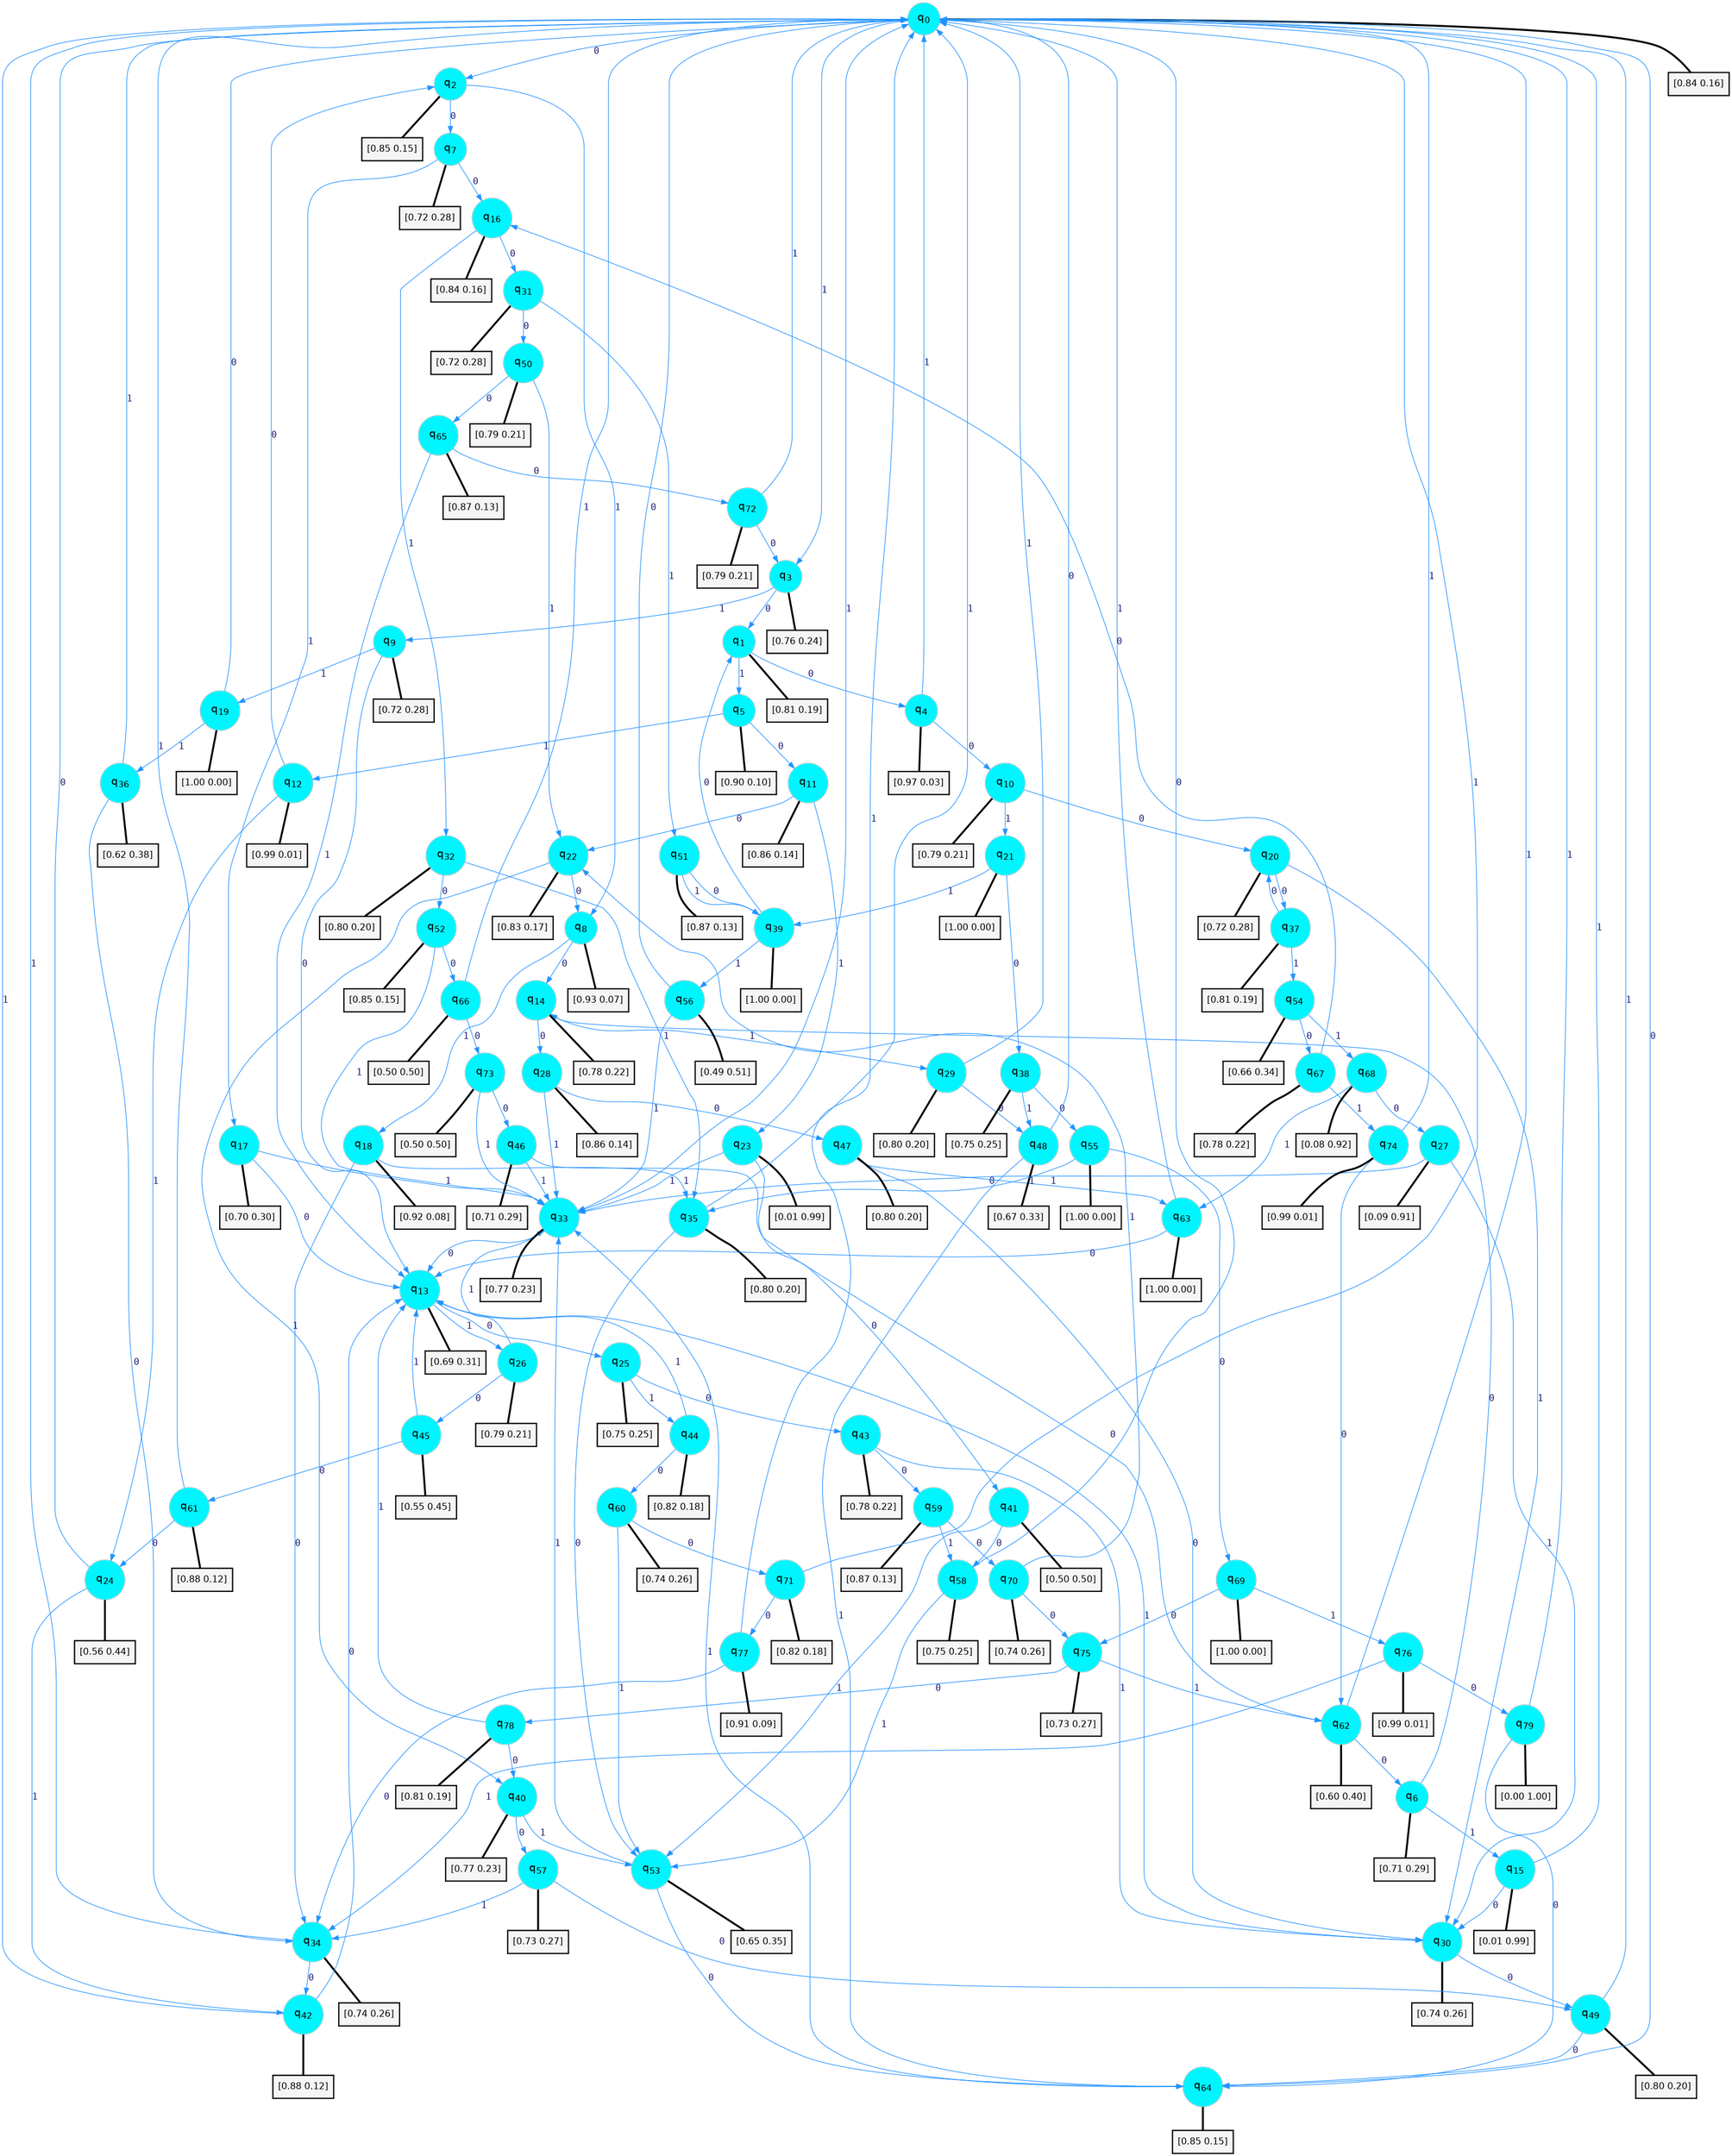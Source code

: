 digraph G {
graph [
bgcolor=transparent, dpi=300, rankdir=TD, size="40,25"];
node [
color=gray, fillcolor=turquoise1, fontcolor=black, fontname=Helvetica, fontsize=16, fontweight=bold, shape=circle, style=filled];
edge [
arrowsize=1, color=dodgerblue1, fontcolor=midnightblue, fontname=courier, fontweight=bold, penwidth=1, style=solid, weight=20];
0[label=<q<SUB>0</SUB>>];
1[label=<q<SUB>1</SUB>>];
2[label=<q<SUB>2</SUB>>];
3[label=<q<SUB>3</SUB>>];
4[label=<q<SUB>4</SUB>>];
5[label=<q<SUB>5</SUB>>];
6[label=<q<SUB>6</SUB>>];
7[label=<q<SUB>7</SUB>>];
8[label=<q<SUB>8</SUB>>];
9[label=<q<SUB>9</SUB>>];
10[label=<q<SUB>10</SUB>>];
11[label=<q<SUB>11</SUB>>];
12[label=<q<SUB>12</SUB>>];
13[label=<q<SUB>13</SUB>>];
14[label=<q<SUB>14</SUB>>];
15[label=<q<SUB>15</SUB>>];
16[label=<q<SUB>16</SUB>>];
17[label=<q<SUB>17</SUB>>];
18[label=<q<SUB>18</SUB>>];
19[label=<q<SUB>19</SUB>>];
20[label=<q<SUB>20</SUB>>];
21[label=<q<SUB>21</SUB>>];
22[label=<q<SUB>22</SUB>>];
23[label=<q<SUB>23</SUB>>];
24[label=<q<SUB>24</SUB>>];
25[label=<q<SUB>25</SUB>>];
26[label=<q<SUB>26</SUB>>];
27[label=<q<SUB>27</SUB>>];
28[label=<q<SUB>28</SUB>>];
29[label=<q<SUB>29</SUB>>];
30[label=<q<SUB>30</SUB>>];
31[label=<q<SUB>31</SUB>>];
32[label=<q<SUB>32</SUB>>];
33[label=<q<SUB>33</SUB>>];
34[label=<q<SUB>34</SUB>>];
35[label=<q<SUB>35</SUB>>];
36[label=<q<SUB>36</SUB>>];
37[label=<q<SUB>37</SUB>>];
38[label=<q<SUB>38</SUB>>];
39[label=<q<SUB>39</SUB>>];
40[label=<q<SUB>40</SUB>>];
41[label=<q<SUB>41</SUB>>];
42[label=<q<SUB>42</SUB>>];
43[label=<q<SUB>43</SUB>>];
44[label=<q<SUB>44</SUB>>];
45[label=<q<SUB>45</SUB>>];
46[label=<q<SUB>46</SUB>>];
47[label=<q<SUB>47</SUB>>];
48[label=<q<SUB>48</SUB>>];
49[label=<q<SUB>49</SUB>>];
50[label=<q<SUB>50</SUB>>];
51[label=<q<SUB>51</SUB>>];
52[label=<q<SUB>52</SUB>>];
53[label=<q<SUB>53</SUB>>];
54[label=<q<SUB>54</SUB>>];
55[label=<q<SUB>55</SUB>>];
56[label=<q<SUB>56</SUB>>];
57[label=<q<SUB>57</SUB>>];
58[label=<q<SUB>58</SUB>>];
59[label=<q<SUB>59</SUB>>];
60[label=<q<SUB>60</SUB>>];
61[label=<q<SUB>61</SUB>>];
62[label=<q<SUB>62</SUB>>];
63[label=<q<SUB>63</SUB>>];
64[label=<q<SUB>64</SUB>>];
65[label=<q<SUB>65</SUB>>];
66[label=<q<SUB>66</SUB>>];
67[label=<q<SUB>67</SUB>>];
68[label=<q<SUB>68</SUB>>];
69[label=<q<SUB>69</SUB>>];
70[label=<q<SUB>70</SUB>>];
71[label=<q<SUB>71</SUB>>];
72[label=<q<SUB>72</SUB>>];
73[label=<q<SUB>73</SUB>>];
74[label=<q<SUB>74</SUB>>];
75[label=<q<SUB>75</SUB>>];
76[label=<q<SUB>76</SUB>>];
77[label=<q<SUB>77</SUB>>];
78[label=<q<SUB>78</SUB>>];
79[label=<q<SUB>79</SUB>>];
80[label="[0.84 0.16]", shape=box,fontcolor=black, fontname=Helvetica, fontsize=14, penwidth=2, fillcolor=whitesmoke,color=black];
81[label="[0.81 0.19]", shape=box,fontcolor=black, fontname=Helvetica, fontsize=14, penwidth=2, fillcolor=whitesmoke,color=black];
82[label="[0.85 0.15]", shape=box,fontcolor=black, fontname=Helvetica, fontsize=14, penwidth=2, fillcolor=whitesmoke,color=black];
83[label="[0.76 0.24]", shape=box,fontcolor=black, fontname=Helvetica, fontsize=14, penwidth=2, fillcolor=whitesmoke,color=black];
84[label="[0.97 0.03]", shape=box,fontcolor=black, fontname=Helvetica, fontsize=14, penwidth=2, fillcolor=whitesmoke,color=black];
85[label="[0.90 0.10]", shape=box,fontcolor=black, fontname=Helvetica, fontsize=14, penwidth=2, fillcolor=whitesmoke,color=black];
86[label="[0.71 0.29]", shape=box,fontcolor=black, fontname=Helvetica, fontsize=14, penwidth=2, fillcolor=whitesmoke,color=black];
87[label="[0.72 0.28]", shape=box,fontcolor=black, fontname=Helvetica, fontsize=14, penwidth=2, fillcolor=whitesmoke,color=black];
88[label="[0.93 0.07]", shape=box,fontcolor=black, fontname=Helvetica, fontsize=14, penwidth=2, fillcolor=whitesmoke,color=black];
89[label="[0.72 0.28]", shape=box,fontcolor=black, fontname=Helvetica, fontsize=14, penwidth=2, fillcolor=whitesmoke,color=black];
90[label="[0.79 0.21]", shape=box,fontcolor=black, fontname=Helvetica, fontsize=14, penwidth=2, fillcolor=whitesmoke,color=black];
91[label="[0.86 0.14]", shape=box,fontcolor=black, fontname=Helvetica, fontsize=14, penwidth=2, fillcolor=whitesmoke,color=black];
92[label="[0.99 0.01]", shape=box,fontcolor=black, fontname=Helvetica, fontsize=14, penwidth=2, fillcolor=whitesmoke,color=black];
93[label="[0.69 0.31]", shape=box,fontcolor=black, fontname=Helvetica, fontsize=14, penwidth=2, fillcolor=whitesmoke,color=black];
94[label="[0.78 0.22]", shape=box,fontcolor=black, fontname=Helvetica, fontsize=14, penwidth=2, fillcolor=whitesmoke,color=black];
95[label="[0.01 0.99]", shape=box,fontcolor=black, fontname=Helvetica, fontsize=14, penwidth=2, fillcolor=whitesmoke,color=black];
96[label="[0.84 0.16]", shape=box,fontcolor=black, fontname=Helvetica, fontsize=14, penwidth=2, fillcolor=whitesmoke,color=black];
97[label="[0.70 0.30]", shape=box,fontcolor=black, fontname=Helvetica, fontsize=14, penwidth=2, fillcolor=whitesmoke,color=black];
98[label="[0.92 0.08]", shape=box,fontcolor=black, fontname=Helvetica, fontsize=14, penwidth=2, fillcolor=whitesmoke,color=black];
99[label="[1.00 0.00]", shape=box,fontcolor=black, fontname=Helvetica, fontsize=14, penwidth=2, fillcolor=whitesmoke,color=black];
100[label="[0.72 0.28]", shape=box,fontcolor=black, fontname=Helvetica, fontsize=14, penwidth=2, fillcolor=whitesmoke,color=black];
101[label="[1.00 0.00]", shape=box,fontcolor=black, fontname=Helvetica, fontsize=14, penwidth=2, fillcolor=whitesmoke,color=black];
102[label="[0.83 0.17]", shape=box,fontcolor=black, fontname=Helvetica, fontsize=14, penwidth=2, fillcolor=whitesmoke,color=black];
103[label="[0.01 0.99]", shape=box,fontcolor=black, fontname=Helvetica, fontsize=14, penwidth=2, fillcolor=whitesmoke,color=black];
104[label="[0.56 0.44]", shape=box,fontcolor=black, fontname=Helvetica, fontsize=14, penwidth=2, fillcolor=whitesmoke,color=black];
105[label="[0.75 0.25]", shape=box,fontcolor=black, fontname=Helvetica, fontsize=14, penwidth=2, fillcolor=whitesmoke,color=black];
106[label="[0.79 0.21]", shape=box,fontcolor=black, fontname=Helvetica, fontsize=14, penwidth=2, fillcolor=whitesmoke,color=black];
107[label="[0.09 0.91]", shape=box,fontcolor=black, fontname=Helvetica, fontsize=14, penwidth=2, fillcolor=whitesmoke,color=black];
108[label="[0.86 0.14]", shape=box,fontcolor=black, fontname=Helvetica, fontsize=14, penwidth=2, fillcolor=whitesmoke,color=black];
109[label="[0.80 0.20]", shape=box,fontcolor=black, fontname=Helvetica, fontsize=14, penwidth=2, fillcolor=whitesmoke,color=black];
110[label="[0.74 0.26]", shape=box,fontcolor=black, fontname=Helvetica, fontsize=14, penwidth=2, fillcolor=whitesmoke,color=black];
111[label="[0.72 0.28]", shape=box,fontcolor=black, fontname=Helvetica, fontsize=14, penwidth=2, fillcolor=whitesmoke,color=black];
112[label="[0.80 0.20]", shape=box,fontcolor=black, fontname=Helvetica, fontsize=14, penwidth=2, fillcolor=whitesmoke,color=black];
113[label="[0.77 0.23]", shape=box,fontcolor=black, fontname=Helvetica, fontsize=14, penwidth=2, fillcolor=whitesmoke,color=black];
114[label="[0.74 0.26]", shape=box,fontcolor=black, fontname=Helvetica, fontsize=14, penwidth=2, fillcolor=whitesmoke,color=black];
115[label="[0.80 0.20]", shape=box,fontcolor=black, fontname=Helvetica, fontsize=14, penwidth=2, fillcolor=whitesmoke,color=black];
116[label="[0.62 0.38]", shape=box,fontcolor=black, fontname=Helvetica, fontsize=14, penwidth=2, fillcolor=whitesmoke,color=black];
117[label="[0.81 0.19]", shape=box,fontcolor=black, fontname=Helvetica, fontsize=14, penwidth=2, fillcolor=whitesmoke,color=black];
118[label="[0.75 0.25]", shape=box,fontcolor=black, fontname=Helvetica, fontsize=14, penwidth=2, fillcolor=whitesmoke,color=black];
119[label="[1.00 0.00]", shape=box,fontcolor=black, fontname=Helvetica, fontsize=14, penwidth=2, fillcolor=whitesmoke,color=black];
120[label="[0.77 0.23]", shape=box,fontcolor=black, fontname=Helvetica, fontsize=14, penwidth=2, fillcolor=whitesmoke,color=black];
121[label="[0.50 0.50]", shape=box,fontcolor=black, fontname=Helvetica, fontsize=14, penwidth=2, fillcolor=whitesmoke,color=black];
122[label="[0.88 0.12]", shape=box,fontcolor=black, fontname=Helvetica, fontsize=14, penwidth=2, fillcolor=whitesmoke,color=black];
123[label="[0.78 0.22]", shape=box,fontcolor=black, fontname=Helvetica, fontsize=14, penwidth=2, fillcolor=whitesmoke,color=black];
124[label="[0.82 0.18]", shape=box,fontcolor=black, fontname=Helvetica, fontsize=14, penwidth=2, fillcolor=whitesmoke,color=black];
125[label="[0.55 0.45]", shape=box,fontcolor=black, fontname=Helvetica, fontsize=14, penwidth=2, fillcolor=whitesmoke,color=black];
126[label="[0.71 0.29]", shape=box,fontcolor=black, fontname=Helvetica, fontsize=14, penwidth=2, fillcolor=whitesmoke,color=black];
127[label="[0.80 0.20]", shape=box,fontcolor=black, fontname=Helvetica, fontsize=14, penwidth=2, fillcolor=whitesmoke,color=black];
128[label="[0.67 0.33]", shape=box,fontcolor=black, fontname=Helvetica, fontsize=14, penwidth=2, fillcolor=whitesmoke,color=black];
129[label="[0.80 0.20]", shape=box,fontcolor=black, fontname=Helvetica, fontsize=14, penwidth=2, fillcolor=whitesmoke,color=black];
130[label="[0.79 0.21]", shape=box,fontcolor=black, fontname=Helvetica, fontsize=14, penwidth=2, fillcolor=whitesmoke,color=black];
131[label="[0.87 0.13]", shape=box,fontcolor=black, fontname=Helvetica, fontsize=14, penwidth=2, fillcolor=whitesmoke,color=black];
132[label="[0.85 0.15]", shape=box,fontcolor=black, fontname=Helvetica, fontsize=14, penwidth=2, fillcolor=whitesmoke,color=black];
133[label="[0.65 0.35]", shape=box,fontcolor=black, fontname=Helvetica, fontsize=14, penwidth=2, fillcolor=whitesmoke,color=black];
134[label="[0.66 0.34]", shape=box,fontcolor=black, fontname=Helvetica, fontsize=14, penwidth=2, fillcolor=whitesmoke,color=black];
135[label="[1.00 0.00]", shape=box,fontcolor=black, fontname=Helvetica, fontsize=14, penwidth=2, fillcolor=whitesmoke,color=black];
136[label="[0.49 0.51]", shape=box,fontcolor=black, fontname=Helvetica, fontsize=14, penwidth=2, fillcolor=whitesmoke,color=black];
137[label="[0.73 0.27]", shape=box,fontcolor=black, fontname=Helvetica, fontsize=14, penwidth=2, fillcolor=whitesmoke,color=black];
138[label="[0.75 0.25]", shape=box,fontcolor=black, fontname=Helvetica, fontsize=14, penwidth=2, fillcolor=whitesmoke,color=black];
139[label="[0.87 0.13]", shape=box,fontcolor=black, fontname=Helvetica, fontsize=14, penwidth=2, fillcolor=whitesmoke,color=black];
140[label="[0.74 0.26]", shape=box,fontcolor=black, fontname=Helvetica, fontsize=14, penwidth=2, fillcolor=whitesmoke,color=black];
141[label="[0.88 0.12]", shape=box,fontcolor=black, fontname=Helvetica, fontsize=14, penwidth=2, fillcolor=whitesmoke,color=black];
142[label="[0.60 0.40]", shape=box,fontcolor=black, fontname=Helvetica, fontsize=14, penwidth=2, fillcolor=whitesmoke,color=black];
143[label="[1.00 0.00]", shape=box,fontcolor=black, fontname=Helvetica, fontsize=14, penwidth=2, fillcolor=whitesmoke,color=black];
144[label="[0.85 0.15]", shape=box,fontcolor=black, fontname=Helvetica, fontsize=14, penwidth=2, fillcolor=whitesmoke,color=black];
145[label="[0.87 0.13]", shape=box,fontcolor=black, fontname=Helvetica, fontsize=14, penwidth=2, fillcolor=whitesmoke,color=black];
146[label="[0.50 0.50]", shape=box,fontcolor=black, fontname=Helvetica, fontsize=14, penwidth=2, fillcolor=whitesmoke,color=black];
147[label="[0.78 0.22]", shape=box,fontcolor=black, fontname=Helvetica, fontsize=14, penwidth=2, fillcolor=whitesmoke,color=black];
148[label="[0.08 0.92]", shape=box,fontcolor=black, fontname=Helvetica, fontsize=14, penwidth=2, fillcolor=whitesmoke,color=black];
149[label="[1.00 0.00]", shape=box,fontcolor=black, fontname=Helvetica, fontsize=14, penwidth=2, fillcolor=whitesmoke,color=black];
150[label="[0.74 0.26]", shape=box,fontcolor=black, fontname=Helvetica, fontsize=14, penwidth=2, fillcolor=whitesmoke,color=black];
151[label="[0.82 0.18]", shape=box,fontcolor=black, fontname=Helvetica, fontsize=14, penwidth=2, fillcolor=whitesmoke,color=black];
152[label="[0.79 0.21]", shape=box,fontcolor=black, fontname=Helvetica, fontsize=14, penwidth=2, fillcolor=whitesmoke,color=black];
153[label="[0.50 0.50]", shape=box,fontcolor=black, fontname=Helvetica, fontsize=14, penwidth=2, fillcolor=whitesmoke,color=black];
154[label="[0.99 0.01]", shape=box,fontcolor=black, fontname=Helvetica, fontsize=14, penwidth=2, fillcolor=whitesmoke,color=black];
155[label="[0.73 0.27]", shape=box,fontcolor=black, fontname=Helvetica, fontsize=14, penwidth=2, fillcolor=whitesmoke,color=black];
156[label="[0.99 0.01]", shape=box,fontcolor=black, fontname=Helvetica, fontsize=14, penwidth=2, fillcolor=whitesmoke,color=black];
157[label="[0.91 0.09]", shape=box,fontcolor=black, fontname=Helvetica, fontsize=14, penwidth=2, fillcolor=whitesmoke,color=black];
158[label="[0.81 0.19]", shape=box,fontcolor=black, fontname=Helvetica, fontsize=14, penwidth=2, fillcolor=whitesmoke,color=black];
159[label="[0.00 1.00]", shape=box,fontcolor=black, fontname=Helvetica, fontsize=14, penwidth=2, fillcolor=whitesmoke,color=black];
0->2 [label=0];
0->3 [label=1];
0->80 [arrowhead=none, penwidth=3,color=black];
1->4 [label=0];
1->5 [label=1];
1->81 [arrowhead=none, penwidth=3,color=black];
2->7 [label=0];
2->8 [label=1];
2->82 [arrowhead=none, penwidth=3,color=black];
3->1 [label=0];
3->9 [label=1];
3->83 [arrowhead=none, penwidth=3,color=black];
4->10 [label=0];
4->0 [label=1];
4->84 [arrowhead=none, penwidth=3,color=black];
5->11 [label=0];
5->12 [label=1];
5->85 [arrowhead=none, penwidth=3,color=black];
6->14 [label=0];
6->15 [label=1];
6->86 [arrowhead=none, penwidth=3,color=black];
7->16 [label=0];
7->17 [label=1];
7->87 [arrowhead=none, penwidth=3,color=black];
8->14 [label=0];
8->18 [label=1];
8->88 [arrowhead=none, penwidth=3,color=black];
9->13 [label=0];
9->19 [label=1];
9->89 [arrowhead=none, penwidth=3,color=black];
10->20 [label=0];
10->21 [label=1];
10->90 [arrowhead=none, penwidth=3,color=black];
11->22 [label=0];
11->23 [label=1];
11->91 [arrowhead=none, penwidth=3,color=black];
12->2 [label=0];
12->24 [label=1];
12->92 [arrowhead=none, penwidth=3,color=black];
13->25 [label=0];
13->26 [label=1];
13->93 [arrowhead=none, penwidth=3,color=black];
14->28 [label=0];
14->29 [label=1];
14->94 [arrowhead=none, penwidth=3,color=black];
15->30 [label=0];
15->0 [label=1];
15->95 [arrowhead=none, penwidth=3,color=black];
16->31 [label=0];
16->32 [label=1];
16->96 [arrowhead=none, penwidth=3,color=black];
17->13 [label=0];
17->33 [label=1];
17->97 [arrowhead=none, penwidth=3,color=black];
18->34 [label=0];
18->35 [label=1];
18->98 [arrowhead=none, penwidth=3,color=black];
19->0 [label=0];
19->36 [label=1];
19->99 [arrowhead=none, penwidth=3,color=black];
20->37 [label=0];
20->30 [label=1];
20->100 [arrowhead=none, penwidth=3,color=black];
21->38 [label=0];
21->39 [label=1];
21->101 [arrowhead=none, penwidth=3,color=black];
22->8 [label=0];
22->40 [label=1];
22->102 [arrowhead=none, penwidth=3,color=black];
23->41 [label=0];
23->33 [label=1];
23->103 [arrowhead=none, penwidth=3,color=black];
24->0 [label=0];
24->42 [label=1];
24->104 [arrowhead=none, penwidth=3,color=black];
25->43 [label=0];
25->44 [label=1];
25->105 [arrowhead=none, penwidth=3,color=black];
26->45 [label=0];
26->33 [label=1];
26->106 [arrowhead=none, penwidth=3,color=black];
27->33 [label=0];
27->30 [label=1];
27->107 [arrowhead=none, penwidth=3,color=black];
28->47 [label=0];
28->33 [label=1];
28->108 [arrowhead=none, penwidth=3,color=black];
29->48 [label=0];
29->0 [label=1];
29->109 [arrowhead=none, penwidth=3,color=black];
30->49 [label=0];
30->13 [label=1];
30->110 [arrowhead=none, penwidth=3,color=black];
31->50 [label=0];
31->51 [label=1];
31->111 [arrowhead=none, penwidth=3,color=black];
32->52 [label=0];
32->35 [label=1];
32->112 [arrowhead=none, penwidth=3,color=black];
33->13 [label=0];
33->0 [label=1];
33->113 [arrowhead=none, penwidth=3,color=black];
34->42 [label=0];
34->0 [label=1];
34->114 [arrowhead=none, penwidth=3,color=black];
35->53 [label=0];
35->0 [label=1];
35->115 [arrowhead=none, penwidth=3,color=black];
36->34 [label=0];
36->0 [label=1];
36->116 [arrowhead=none, penwidth=3,color=black];
37->20 [label=0];
37->54 [label=1];
37->117 [arrowhead=none, penwidth=3,color=black];
38->55 [label=0];
38->48 [label=1];
38->118 [arrowhead=none, penwidth=3,color=black];
39->1 [label=0];
39->56 [label=1];
39->119 [arrowhead=none, penwidth=3,color=black];
40->57 [label=0];
40->53 [label=1];
40->120 [arrowhead=none, penwidth=3,color=black];
41->58 [label=0];
41->53 [label=1];
41->121 [arrowhead=none, penwidth=3,color=black];
42->13 [label=0];
42->0 [label=1];
42->122 [arrowhead=none, penwidth=3,color=black];
43->59 [label=0];
43->30 [label=1];
43->123 [arrowhead=none, penwidth=3,color=black];
44->60 [label=0];
44->13 [label=1];
44->124 [arrowhead=none, penwidth=3,color=black];
45->61 [label=0];
45->13 [label=1];
45->125 [arrowhead=none, penwidth=3,color=black];
46->62 [label=0];
46->33 [label=1];
46->126 [arrowhead=none, penwidth=3,color=black];
47->30 [label=0];
47->63 [label=1];
47->127 [arrowhead=none, penwidth=3,color=black];
48->0 [label=0];
48->64 [label=1];
48->128 [arrowhead=none, penwidth=3,color=black];
49->64 [label=0];
49->0 [label=1];
49->129 [arrowhead=none, penwidth=3,color=black];
50->65 [label=0];
50->22 [label=1];
50->130 [arrowhead=none, penwidth=3,color=black];
51->39 [label=0];
51->39 [label=1];
51->131 [arrowhead=none, penwidth=3,color=black];
52->66 [label=0];
52->33 [label=1];
52->132 [arrowhead=none, penwidth=3,color=black];
53->64 [label=0];
53->33 [label=1];
53->133 [arrowhead=none, penwidth=3,color=black];
54->67 [label=0];
54->68 [label=1];
54->134 [arrowhead=none, penwidth=3,color=black];
55->69 [label=0];
55->35 [label=1];
55->135 [arrowhead=none, penwidth=3,color=black];
56->0 [label=0];
56->33 [label=1];
56->136 [arrowhead=none, penwidth=3,color=black];
57->49 [label=0];
57->34 [label=1];
57->137 [arrowhead=none, penwidth=3,color=black];
58->0 [label=0];
58->53 [label=1];
58->138 [arrowhead=none, penwidth=3,color=black];
59->70 [label=0];
59->58 [label=1];
59->139 [arrowhead=none, penwidth=3,color=black];
60->71 [label=0];
60->53 [label=1];
60->140 [arrowhead=none, penwidth=3,color=black];
61->24 [label=0];
61->0 [label=1];
61->141 [arrowhead=none, penwidth=3,color=black];
62->6 [label=0];
62->0 [label=1];
62->142 [arrowhead=none, penwidth=3,color=black];
63->13 [label=0];
63->0 [label=1];
63->143 [arrowhead=none, penwidth=3,color=black];
64->0 [label=0];
64->33 [label=1];
64->144 [arrowhead=none, penwidth=3,color=black];
65->72 [label=0];
65->13 [label=1];
65->145 [arrowhead=none, penwidth=3,color=black];
66->73 [label=0];
66->0 [label=1];
66->146 [arrowhead=none, penwidth=3,color=black];
67->16 [label=0];
67->74 [label=1];
67->147 [arrowhead=none, penwidth=3,color=black];
68->27 [label=0];
68->63 [label=1];
68->148 [arrowhead=none, penwidth=3,color=black];
69->75 [label=0];
69->76 [label=1];
69->149 [arrowhead=none, penwidth=3,color=black];
70->75 [label=0];
70->22 [label=1];
70->150 [arrowhead=none, penwidth=3,color=black];
71->77 [label=0];
71->0 [label=1];
71->151 [arrowhead=none, penwidth=3,color=black];
72->3 [label=0];
72->0 [label=1];
72->152 [arrowhead=none, penwidth=3,color=black];
73->46 [label=0];
73->33 [label=1];
73->153 [arrowhead=none, penwidth=3,color=black];
74->62 [label=0];
74->0 [label=1];
74->154 [arrowhead=none, penwidth=3,color=black];
75->78 [label=0];
75->62 [label=1];
75->155 [arrowhead=none, penwidth=3,color=black];
76->79 [label=0];
76->34 [label=1];
76->156 [arrowhead=none, penwidth=3,color=black];
77->34 [label=0];
77->0 [label=1];
77->157 [arrowhead=none, penwidth=3,color=black];
78->40 [label=0];
78->13 [label=1];
78->158 [arrowhead=none, penwidth=3,color=black];
79->64 [label=0];
79->0 [label=1];
79->159 [arrowhead=none, penwidth=3,color=black];
}
